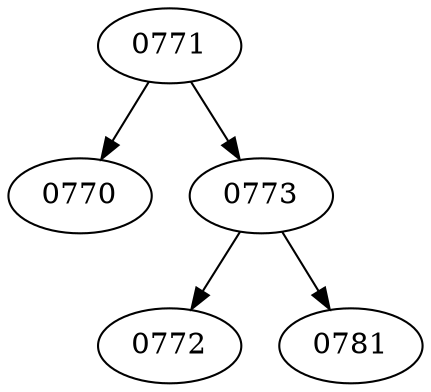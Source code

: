 digraph arbol{ "0771" ; x1 [label="",width=.1,style=invis];"0771" -> "0770" ;"0771" -> "0773" ; x2 [label="",width=.1,style=invis];"0773" -> "0772" ;"0773" -> "0781" ;{rank=same"0772" -> "0781" [style=invis]}; {rank=same"0770" -> "0773" [style=invis]}; }